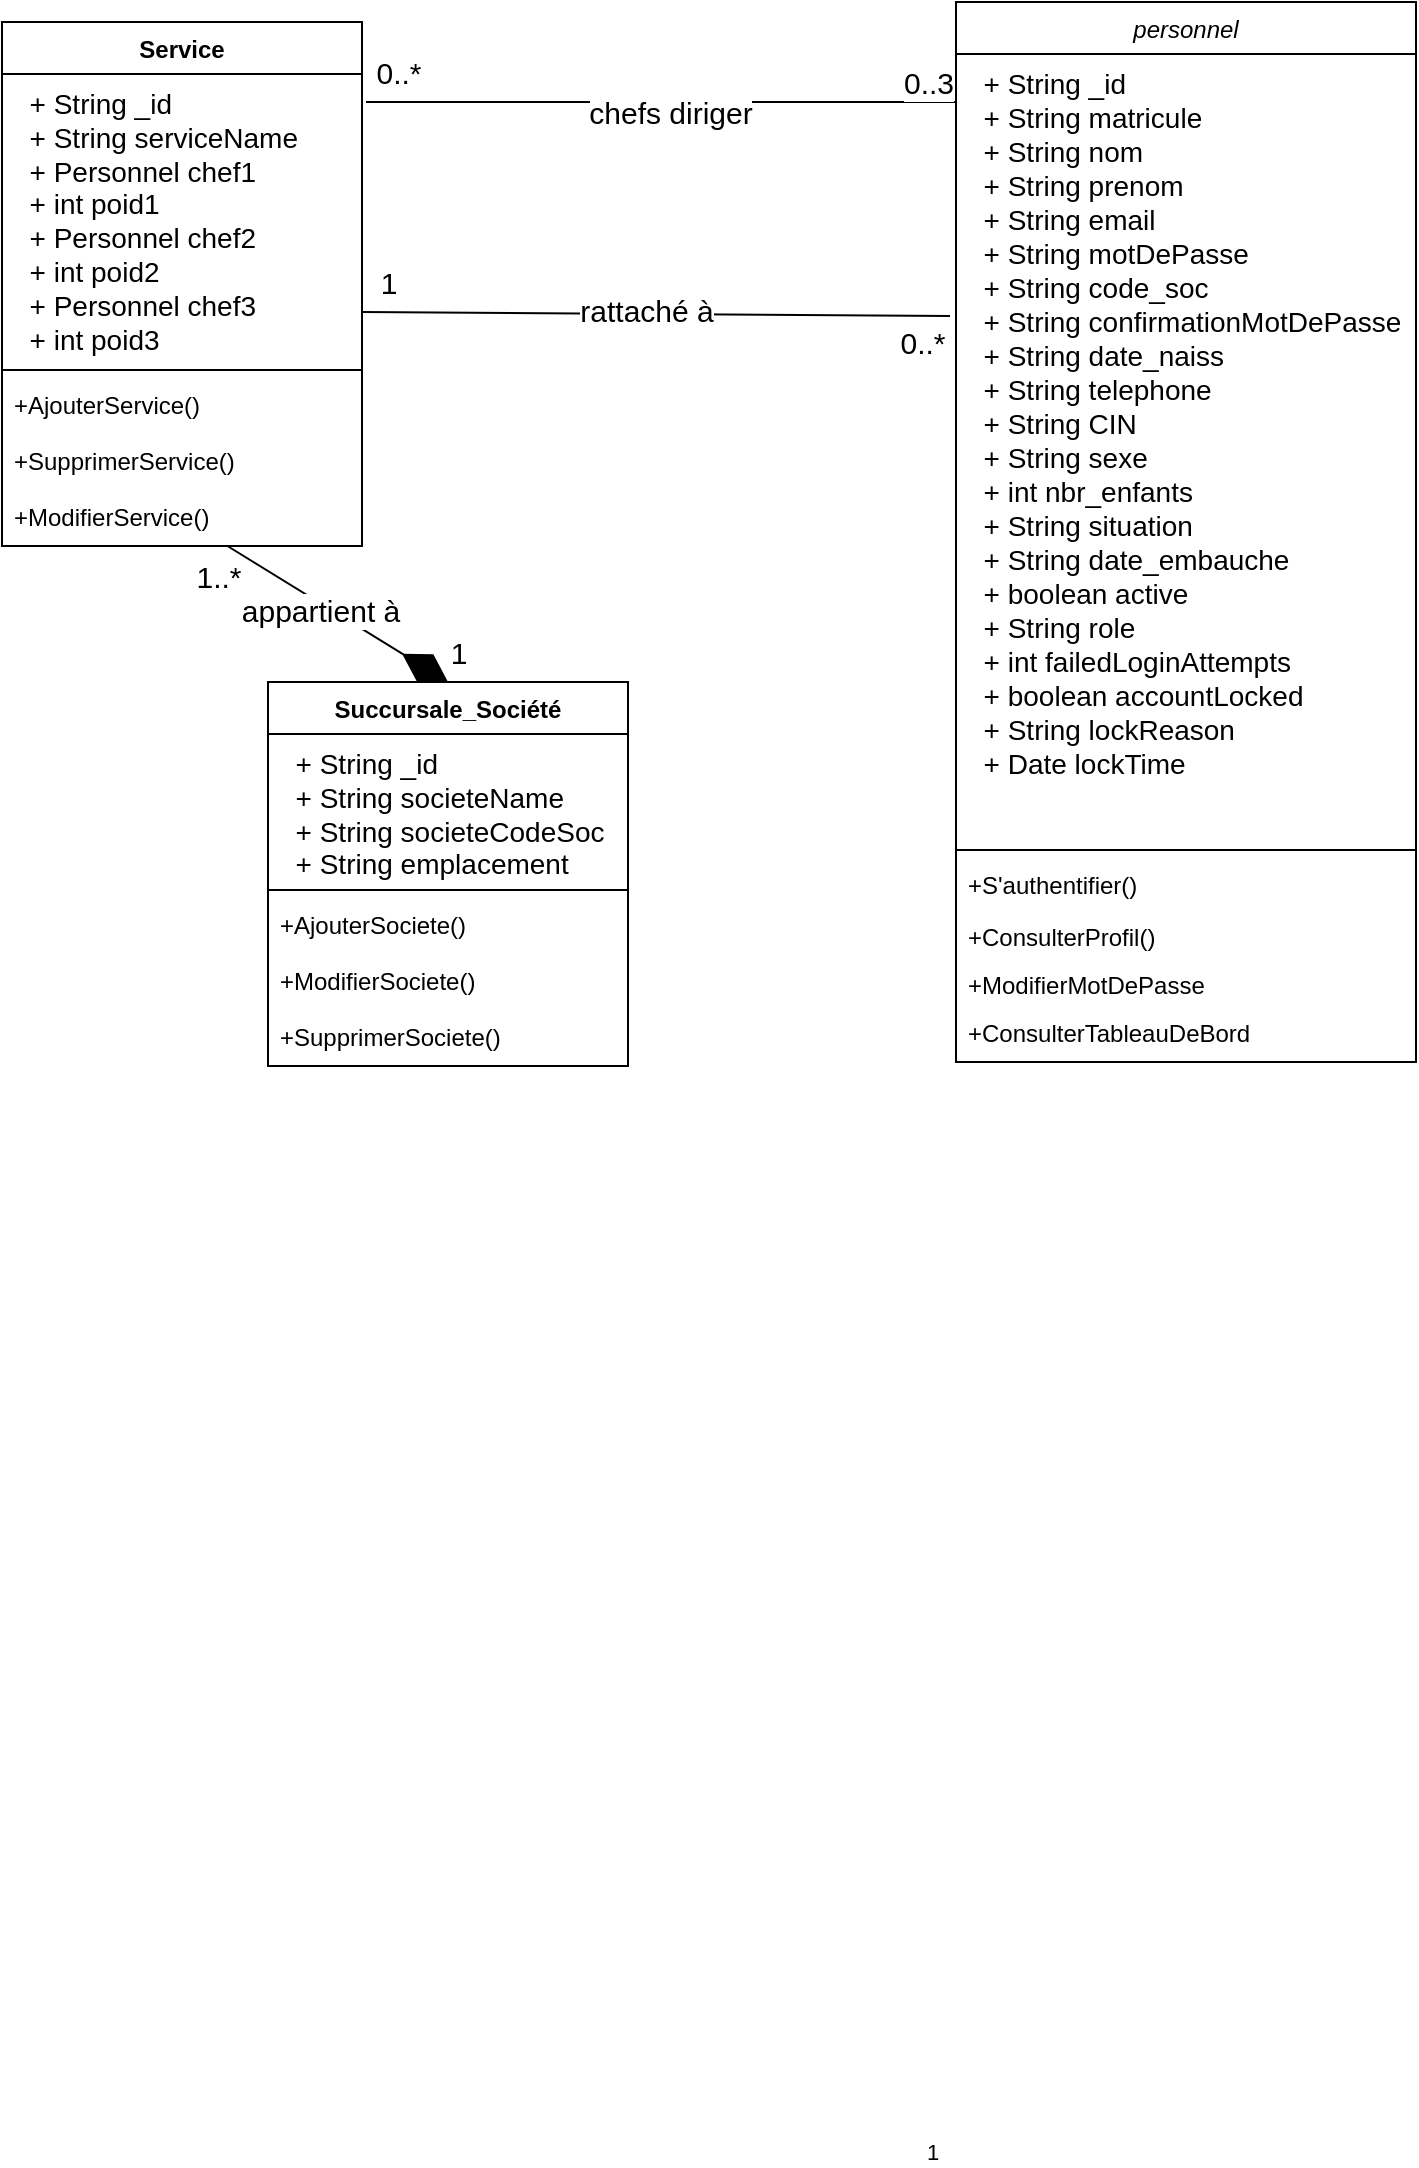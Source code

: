 <mxfile version="27.1.1">
  <diagram id="C5RBs43oDa-KdzZeNtuy" name="Page-1">
    <mxGraphModel dx="2253" dy="777" grid="1" gridSize="10" guides="1" tooltips="1" connect="1" arrows="1" fold="1" page="1" pageScale="1" pageWidth="827" pageHeight="1169" math="0" shadow="0">
      <root>
        <mxCell id="WIyWlLk6GJQsqaUBKTNV-0" />
        <mxCell id="WIyWlLk6GJQsqaUBKTNV-1" parent="WIyWlLk6GJQsqaUBKTNV-0" />
        <mxCell id="2p8dS12ZbN8FqSJUtTzd-14" value="personnel" style="swimlane;fontStyle=2;align=center;verticalAlign=top;childLayout=stackLayout;horizontal=1;startSize=26;horizontalStack=0;resizeParent=1;resizeLast=0;collapsible=1;marginBottom=0;rounded=0;shadow=0;strokeWidth=1;" parent="WIyWlLk6GJQsqaUBKTNV-1" vertex="1">
          <mxGeometry x="414" y="110" width="230" height="530" as="geometry">
            <mxRectangle x="230" y="140" width="160" height="26" as="alternateBounds" />
          </mxGeometry>
        </mxCell>
        <mxCell id="2p8dS12ZbN8FqSJUtTzd-15" value="  + String _id&#xa;  + String matricule&#xa;  + String nom&#xa;  + String prenom&#xa;  + String email&#xa;  + String motDePasse&#xa;  + String code_soc&#xa;  + String confirmationMotDePasse&#xa;  + String date_naiss&#xa;  + String telephone&#xa;  + String CIN&#xa;  + String sexe&#xa;  + int nbr_enfants&#xa;  + String situation&#xa;  + String date_embauche&#xa;  + boolean active&#xa;  + String role&#xa;  + int failedLoginAttempts&#xa;  + boolean accountLocked&#xa;  + String lockReason&#xa;  + Date lockTime&#xa;  &#xa;" style="text;align=left;verticalAlign=top;spacingLeft=4;spacingRight=4;overflow=hidden;rotatable=0;points=[[0,0.5],[1,0.5]];portConstraint=eastwest;rounded=0;shadow=0;html=0;strokeWidth=1;fontSize=14;fontStyle=0" parent="2p8dS12ZbN8FqSJUtTzd-14" vertex="1">
          <mxGeometry y="26" width="230" height="394" as="geometry" />
        </mxCell>
        <mxCell id="2p8dS12ZbN8FqSJUtTzd-16" value="" style="line;html=1;strokeWidth=1;align=left;verticalAlign=middle;spacingTop=-1;spacingLeft=3;spacingRight=3;rotatable=0;labelPosition=right;points=[];portConstraint=eastwest;" parent="2p8dS12ZbN8FqSJUtTzd-14" vertex="1">
          <mxGeometry y="420" width="230" height="8" as="geometry" />
        </mxCell>
        <mxCell id="2p8dS12ZbN8FqSJUtTzd-17" value="+S&#39;authentifier()" style="text;align=left;verticalAlign=top;spacingLeft=4;spacingRight=4;overflow=hidden;rotatable=0;points=[[0,0.5],[1,0.5]];portConstraint=eastwest;" parent="2p8dS12ZbN8FqSJUtTzd-14" vertex="1">
          <mxGeometry y="428" width="230" height="26" as="geometry" />
        </mxCell>
        <mxCell id="2p8dS12ZbN8FqSJUtTzd-24" value="+ConsulterProfil()" style="text;align=left;verticalAlign=top;spacingLeft=4;spacingRight=4;overflow=hidden;rotatable=0;points=[[0,0.5],[1,0.5]];portConstraint=eastwest;" parent="2p8dS12ZbN8FqSJUtTzd-14" vertex="1">
          <mxGeometry y="454" width="230" height="24" as="geometry" />
        </mxCell>
        <mxCell id="2p8dS12ZbN8FqSJUtTzd-25" value="+ModifierMotDePasse" style="text;align=left;verticalAlign=top;spacingLeft=4;spacingRight=4;overflow=hidden;rotatable=0;points=[[0,0.5],[1,0.5]];portConstraint=eastwest;" parent="2p8dS12ZbN8FqSJUtTzd-14" vertex="1">
          <mxGeometry y="478" width="230" height="24" as="geometry" />
        </mxCell>
        <mxCell id="2p8dS12ZbN8FqSJUtTzd-26" value="+ConsulterTableauDeBord" style="text;align=left;verticalAlign=top;spacingLeft=4;spacingRight=4;overflow=hidden;rotatable=0;points=[[0,0.5],[1,0.5]];portConstraint=eastwest;" parent="2p8dS12ZbN8FqSJUtTzd-14" vertex="1">
          <mxGeometry y="502" width="230" height="24" as="geometry" />
        </mxCell>
        <mxCell id="2p8dS12ZbN8FqSJUtTzd-27" value="1" style="edgeLabel;html=1;align=center;verticalAlign=middle;resizable=0;points=[];" parent="WIyWlLk6GJQsqaUBKTNV-1" vertex="1" connectable="0">
          <mxGeometry x="401.823" y="1184.814" as="geometry" />
        </mxCell>
        <mxCell id="2p8dS12ZbN8FqSJUtTzd-28" value="Succursale_Société" style="swimlane;fontStyle=1;align=center;verticalAlign=top;childLayout=stackLayout;horizontal=1;startSize=26;horizontalStack=0;resizeParent=1;resizeParentMax=0;resizeLast=0;collapsible=1;marginBottom=0;whiteSpace=wrap;html=1;" parent="WIyWlLk6GJQsqaUBKTNV-1" vertex="1">
          <mxGeometry x="70" y="450" width="180" height="192" as="geometry" />
        </mxCell>
        <mxCell id="2p8dS12ZbN8FqSJUtTzd-29" value="&lt;div&gt;&lt;font style=&quot;font-size: 14px;&quot;&gt;&amp;nbsp; + String _id&lt;/font&gt;&lt;/div&gt;&lt;div&gt;&lt;font style=&quot;font-size: 14px;&quot;&gt;&amp;nbsp; + String societeName&lt;/font&gt;&lt;/div&gt;&lt;div&gt;&lt;font style=&quot;font-size: 14px;&quot;&gt;&amp;nbsp; + String societeCodeSoc&lt;/font&gt;&lt;/div&gt;&lt;div&gt;&lt;font style=&quot;font-size: 14px;&quot;&gt;&amp;nbsp; + String emplacement&lt;/font&gt;&lt;/div&gt;" style="text;strokeColor=none;fillColor=none;align=left;verticalAlign=top;spacingLeft=4;spacingRight=4;overflow=hidden;rotatable=0;points=[[0,0.5],[1,0.5]];portConstraint=eastwest;whiteSpace=wrap;html=1;" parent="2p8dS12ZbN8FqSJUtTzd-28" vertex="1">
          <mxGeometry y="26" width="180" height="74" as="geometry" />
        </mxCell>
        <mxCell id="2p8dS12ZbN8FqSJUtTzd-30" value="" style="line;strokeWidth=1;fillColor=none;align=left;verticalAlign=middle;spacingTop=-1;spacingLeft=3;spacingRight=3;rotatable=0;labelPosition=right;points=[];portConstraint=eastwest;strokeColor=inherit;" parent="2p8dS12ZbN8FqSJUtTzd-28" vertex="1">
          <mxGeometry y="100" width="180" height="8" as="geometry" />
        </mxCell>
        <mxCell id="2p8dS12ZbN8FqSJUtTzd-31" value="+AjouterSociete()" style="text;strokeColor=none;fillColor=none;align=left;verticalAlign=top;spacingLeft=4;spacingRight=4;overflow=hidden;rotatable=0;points=[[0,0.5],[1,0.5]];portConstraint=eastwest;whiteSpace=wrap;html=1;" parent="2p8dS12ZbN8FqSJUtTzd-28" vertex="1">
          <mxGeometry y="108" width="180" height="28" as="geometry" />
        </mxCell>
        <mxCell id="2p8dS12ZbN8FqSJUtTzd-32" value="+ModifierSociete()" style="text;strokeColor=none;fillColor=none;align=left;verticalAlign=top;spacingLeft=4;spacingRight=4;overflow=hidden;rotatable=0;points=[[0,0.5],[1,0.5]];portConstraint=eastwest;whiteSpace=wrap;html=1;" parent="2p8dS12ZbN8FqSJUtTzd-28" vertex="1">
          <mxGeometry y="136" width="180" height="28" as="geometry" />
        </mxCell>
        <mxCell id="2p8dS12ZbN8FqSJUtTzd-33" value="+SupprimerSociete()" style="text;strokeColor=none;fillColor=none;align=left;verticalAlign=top;spacingLeft=4;spacingRight=4;overflow=hidden;rotatable=0;points=[[0,0.5],[1,0.5]];portConstraint=eastwest;whiteSpace=wrap;html=1;" parent="2p8dS12ZbN8FqSJUtTzd-28" vertex="1">
          <mxGeometry y="164" width="180" height="28" as="geometry" />
        </mxCell>
        <mxCell id="2p8dS12ZbN8FqSJUtTzd-34" value="Service" style="swimlane;fontStyle=1;align=center;verticalAlign=top;childLayout=stackLayout;horizontal=1;startSize=26;horizontalStack=0;resizeParent=1;resizeParentMax=0;resizeLast=0;collapsible=1;marginBottom=0;whiteSpace=wrap;html=1;" parent="WIyWlLk6GJQsqaUBKTNV-1" vertex="1">
          <mxGeometry x="-63" y="120" width="180" height="262" as="geometry" />
        </mxCell>
        <mxCell id="2p8dS12ZbN8FqSJUtTzd-35" value="&lt;div&gt;&lt;span style=&quot;font-size: 14px;&quot;&gt;&amp;nbsp; + String _id&lt;/span&gt;&lt;/div&gt;&lt;div&gt;&lt;span style=&quot;font-size: 14px;&quot;&gt;&amp;nbsp; + String serviceName&lt;/span&gt;&lt;/div&gt;&lt;div&gt;&lt;span style=&quot;font-size: 14px;&quot;&gt;&amp;nbsp; + Personnel chef1&lt;/span&gt;&lt;/div&gt;&lt;div&gt;&lt;span style=&quot;font-size: 14px;&quot;&gt;&amp;nbsp; + int poid1&lt;/span&gt;&lt;/div&gt;&lt;div&gt;&lt;span style=&quot;font-size: 14px;&quot;&gt;&amp;nbsp; + Personnel chef2&lt;/span&gt;&lt;/div&gt;&lt;div&gt;&lt;span style=&quot;font-size: 14px;&quot;&gt;&amp;nbsp; + int poid2&lt;/span&gt;&lt;/div&gt;&lt;div&gt;&lt;span style=&quot;font-size: 14px;&quot;&gt;&amp;nbsp; + Personnel chef3&lt;/span&gt;&lt;/div&gt;&lt;div&gt;&lt;span style=&quot;font-size: 14px;&quot;&gt;&amp;nbsp; + int poid3&lt;/span&gt;&lt;/div&gt;" style="text;strokeColor=none;fillColor=none;align=left;verticalAlign=top;spacingLeft=4;spacingRight=4;overflow=hidden;rotatable=0;points=[[0,0.5],[1,0.5]];portConstraint=eastwest;whiteSpace=wrap;html=1;" parent="2p8dS12ZbN8FqSJUtTzd-34" vertex="1">
          <mxGeometry y="26" width="180" height="144" as="geometry" />
        </mxCell>
        <mxCell id="2p8dS12ZbN8FqSJUtTzd-36" value="" style="line;strokeWidth=1;fillColor=none;align=left;verticalAlign=middle;spacingTop=-1;spacingLeft=3;spacingRight=3;rotatable=0;labelPosition=right;points=[];portConstraint=eastwest;strokeColor=inherit;" parent="2p8dS12ZbN8FqSJUtTzd-34" vertex="1">
          <mxGeometry y="170" width="180" height="8" as="geometry" />
        </mxCell>
        <mxCell id="2p8dS12ZbN8FqSJUtTzd-37" value="+Ajouter&lt;span style=&quot;text-align: center;&quot;&gt;Service&lt;/span&gt;()" style="text;strokeColor=none;fillColor=none;align=left;verticalAlign=top;spacingLeft=4;spacingRight=4;overflow=hidden;rotatable=0;points=[[0,0.5],[1,0.5]];portConstraint=eastwest;whiteSpace=wrap;html=1;" parent="2p8dS12ZbN8FqSJUtTzd-34" vertex="1">
          <mxGeometry y="178" width="180" height="28" as="geometry" />
        </mxCell>
        <mxCell id="2p8dS12ZbN8FqSJUtTzd-38" value="+Supprimer&lt;span style=&quot;text-align: center;&quot;&gt;Service&lt;/span&gt;()" style="text;strokeColor=none;fillColor=none;align=left;verticalAlign=top;spacingLeft=4;spacingRight=4;overflow=hidden;rotatable=0;points=[[0,0.5],[1,0.5]];portConstraint=eastwest;whiteSpace=wrap;html=1;" parent="2p8dS12ZbN8FqSJUtTzd-34" vertex="1">
          <mxGeometry y="206" width="180" height="28" as="geometry" />
        </mxCell>
        <mxCell id="2p8dS12ZbN8FqSJUtTzd-45" value="+ModifierService()" style="text;strokeColor=none;fillColor=none;align=left;verticalAlign=top;spacingLeft=4;spacingRight=4;overflow=hidden;rotatable=0;points=[[0,0.5],[1,0.5]];portConstraint=eastwest;whiteSpace=wrap;html=1;" parent="2p8dS12ZbN8FqSJUtTzd-34" vertex="1">
          <mxGeometry y="234" width="180" height="28" as="geometry" />
        </mxCell>
        <mxCell id="2p8dS12ZbN8FqSJUtTzd-39" value="" style="endArrow=diamondThin;endFill=1;endSize=24;html=1;rounded=0;entryX=0.5;entryY=0;entryDx=0;entryDy=0;" parent="WIyWlLk6GJQsqaUBKTNV-1" source="2p8dS12ZbN8FqSJUtTzd-45" target="2p8dS12ZbN8FqSJUtTzd-28" edge="1">
          <mxGeometry width="160" relative="1" as="geometry">
            <mxPoint x="-19" y="361" as="sourcePoint" />
            <mxPoint x="-40" y="585" as="targetPoint" />
          </mxGeometry>
        </mxCell>
        <mxCell id="2p8dS12ZbN8FqSJUtTzd-40" value="&lt;font style=&quot;font-size: 15px;&quot;&gt;appartient à&lt;/font&gt;" style="edgeLabel;html=1;align=center;verticalAlign=middle;resizable=0;points=[];" parent="2p8dS12ZbN8FqSJUtTzd-39" vertex="1" connectable="0">
          <mxGeometry x="-0.13" y="-3" relative="1" as="geometry">
            <mxPoint as="offset" />
          </mxGeometry>
        </mxCell>
        <mxCell id="2p8dS12ZbN8FqSJUtTzd-41" value="" style="endArrow=none;endFill=1;endSize=24;html=1;rounded=0;exitX=1;exitY=0.5;exitDx=0;exitDy=0;entryX=-0.004;entryY=0.426;entryDx=0;entryDy=0;entryPerimeter=0;startFill=0;" parent="WIyWlLk6GJQsqaUBKTNV-1" edge="1">
          <mxGeometry width="160" relative="1" as="geometry">
            <mxPoint x="117" y="265" as="sourcePoint" />
            <mxPoint x="411" y="267" as="targetPoint" />
          </mxGeometry>
        </mxCell>
        <mxCell id="2p8dS12ZbN8FqSJUtTzd-42" value="&lt;font style=&quot;font-size: 15px;&quot;&gt;rattaché à&lt;/font&gt;" style="edgeLabel;html=1;align=center;verticalAlign=middle;resizable=0;points=[];" parent="2p8dS12ZbN8FqSJUtTzd-41" vertex="1" connectable="0">
          <mxGeometry x="-0.039" y="2" relative="1" as="geometry">
            <mxPoint as="offset" />
          </mxGeometry>
        </mxCell>
        <mxCell id="gdrjbkYZkWXfZV1019Ey-7" value="&lt;font style=&quot;font-size: 15px;&quot;&gt;0..*&lt;/font&gt;" style="edgeLabel;html=1;align=center;verticalAlign=middle;resizable=0;points=[];" vertex="1" connectable="0" parent="2p8dS12ZbN8FqSJUtTzd-41">
          <mxGeometry x="0.905" y="-2" relative="1" as="geometry">
            <mxPoint y="11" as="offset" />
          </mxGeometry>
        </mxCell>
        <mxCell id="gdrjbkYZkWXfZV1019Ey-8" value="&lt;font style=&quot;font-size: 15px;&quot;&gt;1&lt;/font&gt;" style="edgeLabel;html=1;align=center;verticalAlign=middle;resizable=0;points=[];" vertex="1" connectable="0" parent="2p8dS12ZbN8FqSJUtTzd-41">
          <mxGeometry x="-0.857" y="3" relative="1" as="geometry">
            <mxPoint x="-8" y="-12" as="offset" />
          </mxGeometry>
        </mxCell>
        <mxCell id="2p8dS12ZbN8FqSJUtTzd-43" value="" style="endArrow=none;endFill=1;endSize=24;html=1;rounded=0;exitX=0.009;exitY=0.156;exitDx=0;exitDy=0;exitPerimeter=0;entryX=1.009;entryY=0.427;entryDx=0;entryDy=0;entryPerimeter=0;startFill=0;" parent="WIyWlLk6GJQsqaUBKTNV-1" edge="1">
          <mxGeometry width="160" relative="1" as="geometry">
            <mxPoint x="414" y="160" as="sourcePoint" />
            <mxPoint x="119" y="160" as="targetPoint" />
          </mxGeometry>
        </mxCell>
        <mxCell id="2p8dS12ZbN8FqSJUtTzd-44" value="&lt;span style=&quot;font-size: 15px;&quot;&gt;chefs diriger&lt;/span&gt;" style="edgeLabel;html=1;align=center;verticalAlign=middle;resizable=0;points=[];" parent="2p8dS12ZbN8FqSJUtTzd-43" vertex="1" connectable="0">
          <mxGeometry x="0.007" y="-3" relative="1" as="geometry">
            <mxPoint x="5" y="8" as="offset" />
          </mxGeometry>
        </mxCell>
        <mxCell id="gdrjbkYZkWXfZV1019Ey-2" value="&lt;font style=&quot;font-size: 15px;&quot;&gt;0..3&lt;/font&gt;" style="edgeLabel;html=1;align=center;verticalAlign=middle;resizable=0;points=[];" vertex="1" connectable="0" parent="2p8dS12ZbN8FqSJUtTzd-43">
          <mxGeometry x="-0.891" y="2" relative="1" as="geometry">
            <mxPoint x="2" y="-12" as="offset" />
          </mxGeometry>
        </mxCell>
        <mxCell id="gdrjbkYZkWXfZV1019Ey-3" value="&lt;font style=&quot;font-size: 15px;&quot;&gt;0..*&lt;/font&gt;" style="text;html=1;align=center;verticalAlign=middle;resizable=0;points=[];autosize=1;strokeColor=none;fillColor=none;" vertex="1" parent="WIyWlLk6GJQsqaUBKTNV-1">
          <mxGeometry x="110" y="130" width="50" height="30" as="geometry" />
        </mxCell>
        <mxCell id="gdrjbkYZkWXfZV1019Ey-9" value="&lt;font style=&quot;font-size: 15px;&quot;&gt;1..*&lt;/font&gt;" style="text;html=1;align=center;verticalAlign=middle;resizable=0;points=[];autosize=1;strokeColor=none;fillColor=none;" vertex="1" parent="WIyWlLk6GJQsqaUBKTNV-1">
          <mxGeometry x="20" y="382" width="50" height="30" as="geometry" />
        </mxCell>
        <mxCell id="gdrjbkYZkWXfZV1019Ey-10" value="&lt;font style=&quot;font-size: 15px;&quot;&gt;1&lt;/font&gt;" style="text;html=1;align=center;verticalAlign=middle;resizable=0;points=[];autosize=1;strokeColor=none;fillColor=none;" vertex="1" parent="WIyWlLk6GJQsqaUBKTNV-1">
          <mxGeometry x="150" y="420" width="30" height="30" as="geometry" />
        </mxCell>
      </root>
    </mxGraphModel>
  </diagram>
</mxfile>
